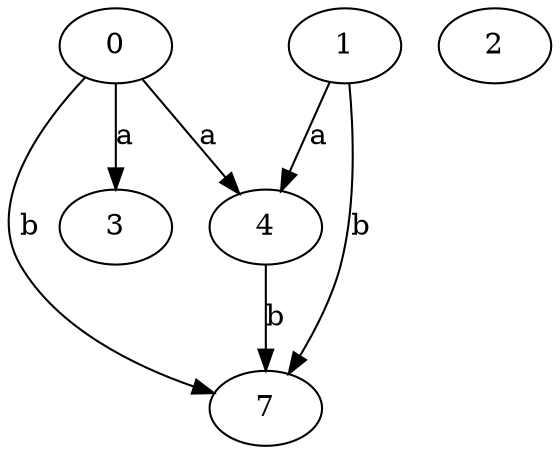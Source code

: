 strict digraph  {
3;
4;
0;
1;
2;
7;
4 -> 7  [label=b];
0 -> 3  [label=a];
0 -> 4  [label=a];
0 -> 7  [label=b];
1 -> 4  [label=a];
1 -> 7  [label=b];
}

